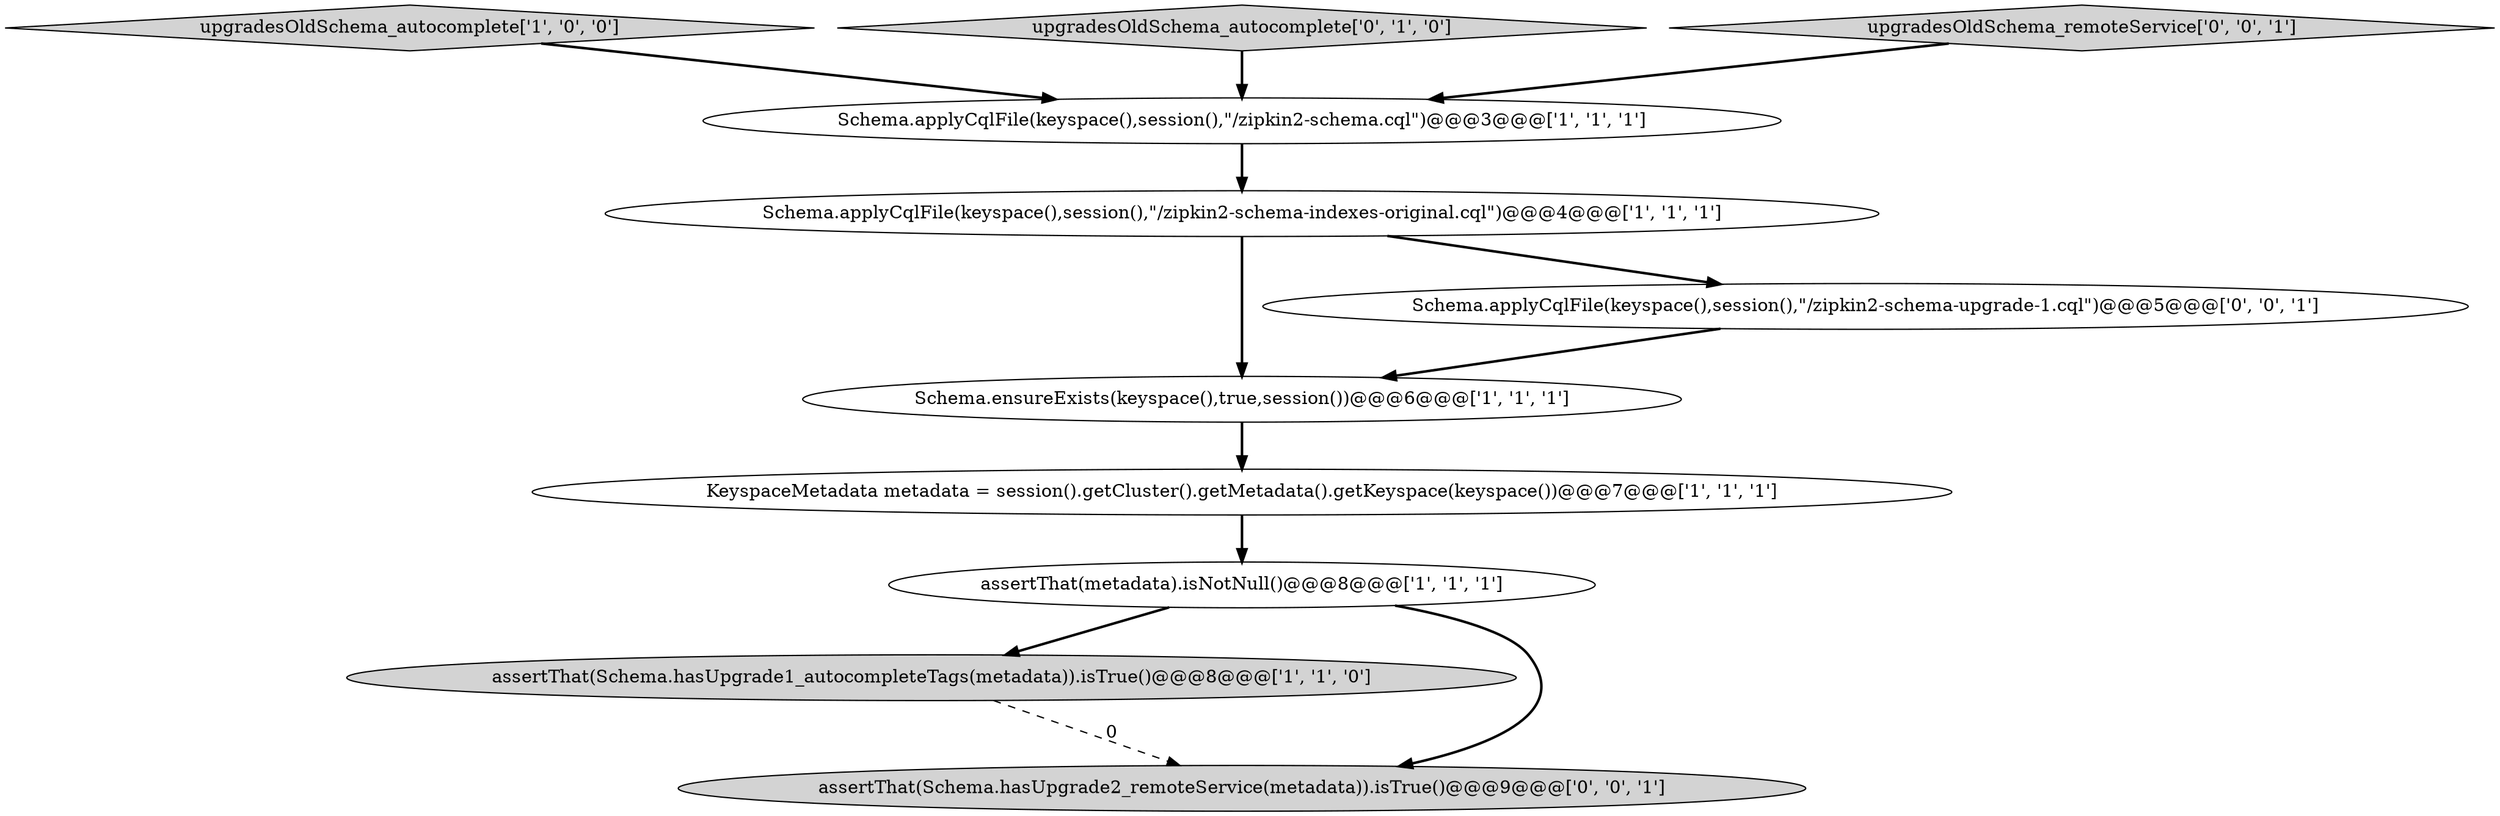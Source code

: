 digraph {
6 [style = filled, label = "upgradesOldSchema_autocomplete['1', '0', '0']", fillcolor = lightgray, shape = diamond image = "AAA0AAABBB1BBB"];
0 [style = filled, label = "Schema.applyCqlFile(keyspace(),session(),\"/zipkin2-schema-indexes-original.cql\")@@@4@@@['1', '1', '1']", fillcolor = white, shape = ellipse image = "AAA0AAABBB1BBB"];
5 [style = filled, label = "assertThat(Schema.hasUpgrade1_autocompleteTags(metadata)).isTrue()@@@8@@@['1', '1', '0']", fillcolor = lightgray, shape = ellipse image = "AAA0AAABBB1BBB"];
10 [style = filled, label = "assertThat(Schema.hasUpgrade2_remoteService(metadata)).isTrue()@@@9@@@['0', '0', '1']", fillcolor = lightgray, shape = ellipse image = "AAA0AAABBB3BBB"];
3 [style = filled, label = "KeyspaceMetadata metadata = session().getCluster().getMetadata().getKeyspace(keyspace())@@@7@@@['1', '1', '1']", fillcolor = white, shape = ellipse image = "AAA0AAABBB1BBB"];
2 [style = filled, label = "Schema.ensureExists(keyspace(),true,session())@@@6@@@['1', '1', '1']", fillcolor = white, shape = ellipse image = "AAA0AAABBB1BBB"];
7 [style = filled, label = "upgradesOldSchema_autocomplete['0', '1', '0']", fillcolor = lightgray, shape = diamond image = "AAA0AAABBB2BBB"];
8 [style = filled, label = "Schema.applyCqlFile(keyspace(),session(),\"/zipkin2-schema-upgrade-1.cql\")@@@5@@@['0', '0', '1']", fillcolor = white, shape = ellipse image = "AAA0AAABBB3BBB"];
9 [style = filled, label = "upgradesOldSchema_remoteService['0', '0', '1']", fillcolor = lightgray, shape = diamond image = "AAA0AAABBB3BBB"];
4 [style = filled, label = "assertThat(metadata).isNotNull()@@@8@@@['1', '1', '1']", fillcolor = white, shape = ellipse image = "AAA0AAABBB1BBB"];
1 [style = filled, label = "Schema.applyCqlFile(keyspace(),session(),\"/zipkin2-schema.cql\")@@@3@@@['1', '1', '1']", fillcolor = white, shape = ellipse image = "AAA0AAABBB1BBB"];
4->10 [style = bold, label=""];
6->1 [style = bold, label=""];
7->1 [style = bold, label=""];
1->0 [style = bold, label=""];
9->1 [style = bold, label=""];
8->2 [style = bold, label=""];
5->10 [style = dashed, label="0"];
4->5 [style = bold, label=""];
3->4 [style = bold, label=""];
2->3 [style = bold, label=""];
0->2 [style = bold, label=""];
0->8 [style = bold, label=""];
}
